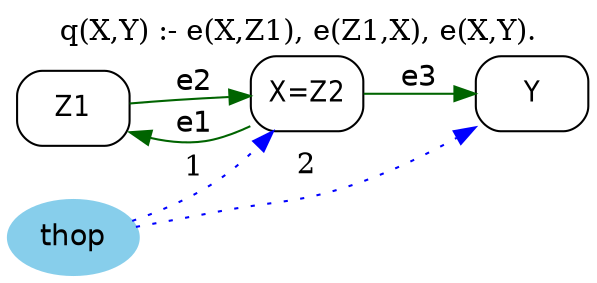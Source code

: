 strict digraph G {
	graph [bb="0,0,269.19,128",
		label="q(X,Y) :- e(X,Z1), e(Z1,X), e(X,Y).",
		labelloc=t,
		lheight=0.21,
		lp="134.6,116.5",
		lwidth=2.81,
		rankdir=LR
	];
	node [label="\N"];
	Z1	 [fontname="Helvetica-Narrow",
		height=0.5,
		pos="28.597,80",
		shape=box,
		style=rounded,
		width=0.75];
	X	 [fontname="Helvetica-Narrow",
		height=0.5,
		label="X=Z2",
		pos="136.19,87",
		shape=box,
		style=rounded,
		width=0.75];
	Z1 -> X	 [color=darkgreen,
		fontname=helvetica,
		label=e2,
		lp="83.195,91.5",
		pos="e,109.16,85.883 55.689,82.494 62.082,83.036 68.876,83.574 75.195,84 82.918,84.521 91.198,84.989 99.088,85.392"];
	X -> Z1	 [color=darkgreen,
		fontname=helvetica,
		label=e1,
		lp="83.195,72.5",
		pos="e,55.69,67.932 108.84,71.208 103.18,68.639 97.126,66.372 91.195,65 82.913,63.084 74.025,63.631 65.624,65.346"];
	Y	 [fontname="Helvetica-Narrow",
		height=0.5,
		pos="242.19,87",
		shape=box,
		style=rounded,
		width=0.75];
	X -> Y	 [color=darkgreen,
		fontname=helvetica,
		label=e3,
		lp="189.19,94.5",
		pos="e,214.85,87 163.22,87 175.83,87 191.05,87 204.74,87"];
	thop	 [color=skyblue,
		fillcolor=skyblue,
		fontname=helvetica,
		height=0.5,
		pos="28.597,18",
		shape=oval,
		style="filled,rounded",
		width=0.79437];
	thop -> X	 [color=blue,
		constraint=false,
		label=1,
		lp="83.195,51.5",
		pos="e,119.96,68.632 54.334,26.243 66.079,30.606 79.862,36.604 91.195,44 98.74,48.924 106.14,55.201 112.7,61.428",
		style=dotted];
	thop -> Y	 [color=blue,
		constraint=false,
		label=2,
		lp="136.19,52.5",
		pos="e,214.95,69.978 56.818,21.233 84.504,24.964 127.62,32.285 163.19,45 177.81,50.225 193.06,57.771 206.21,65.03",
		style=dotted];
}
